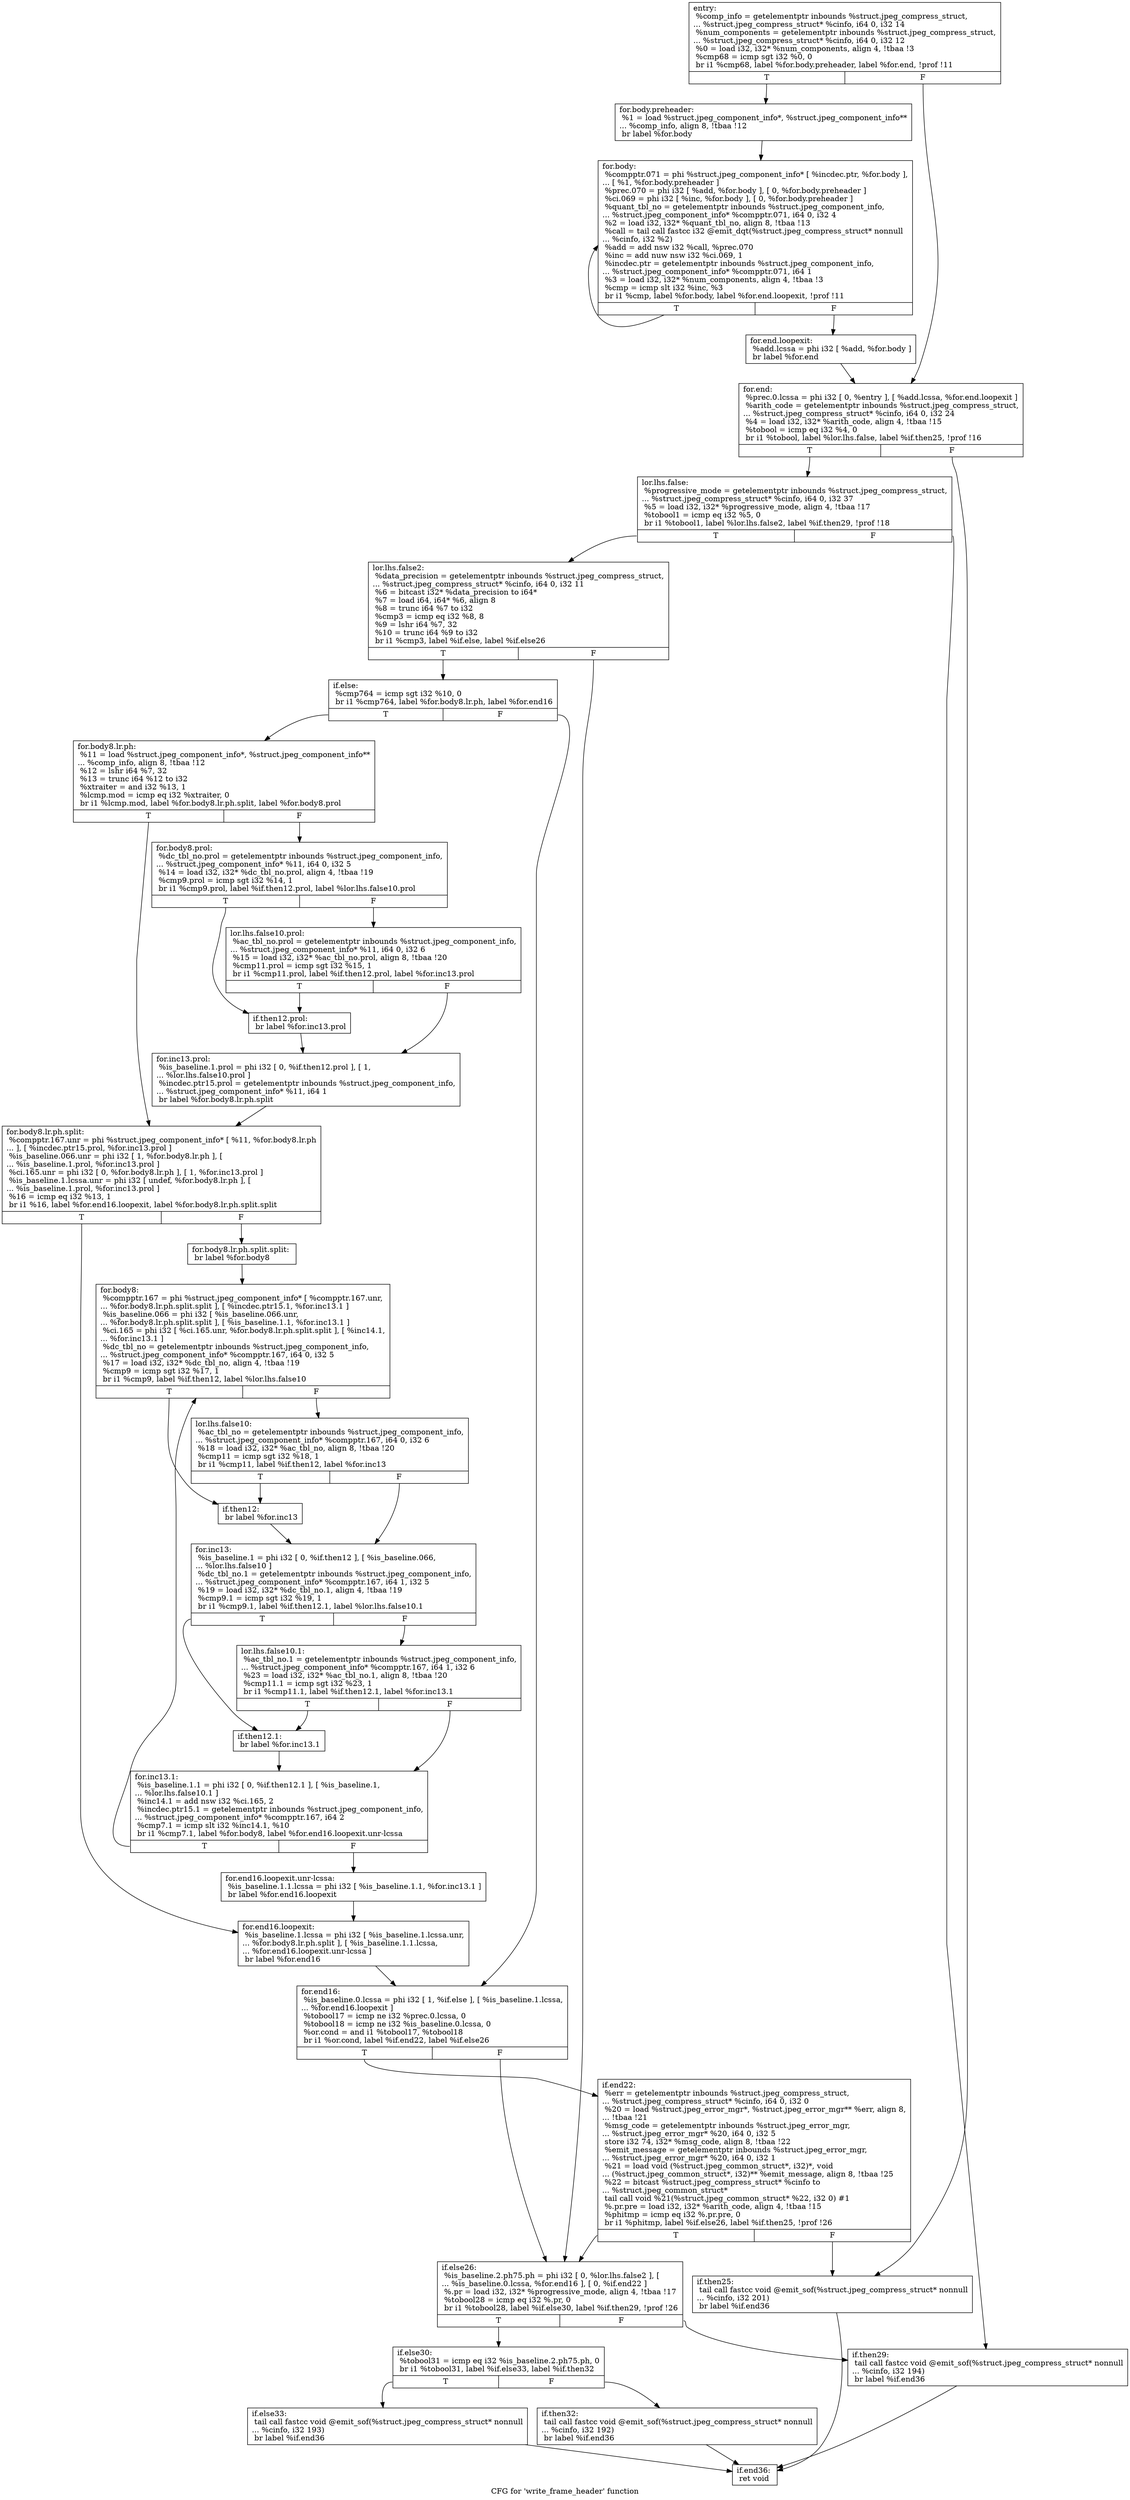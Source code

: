 digraph "CFG for 'write_frame_header' function" {
	label="CFG for 'write_frame_header' function";

	Node0x5af2750 [shape=record,label="{entry:\l  %comp_info = getelementptr inbounds %struct.jpeg_compress_struct,\l... %struct.jpeg_compress_struct* %cinfo, i64 0, i32 14\l  %num_components = getelementptr inbounds %struct.jpeg_compress_struct,\l... %struct.jpeg_compress_struct* %cinfo, i64 0, i32 12\l  %0 = load i32, i32* %num_components, align 4, !tbaa !3\l  %cmp68 = icmp sgt i32 %0, 0\l  br i1 %cmp68, label %for.body.preheader, label %for.end, !prof !11\l|{<s0>T|<s1>F}}"];
	Node0x5af2750:s0 -> Node0x5af2b60;
	Node0x5af2750:s1 -> Node0x5af2c00;
	Node0x5af2b60 [shape=record,label="{for.body.preheader:                               \l  %1 = load %struct.jpeg_component_info*, %struct.jpeg_component_info**\l... %comp_info, align 8, !tbaa !12\l  br label %for.body\l}"];
	Node0x5af2b60 -> Node0x5af2fc0;
	Node0x5af2fc0 [shape=record,label="{for.body:                                         \l  %compptr.071 = phi %struct.jpeg_component_info* [ %incdec.ptr, %for.body ],\l... [ %1, %for.body.preheader ]\l  %prec.070 = phi i32 [ %add, %for.body ], [ 0, %for.body.preheader ]\l  %ci.069 = phi i32 [ %inc, %for.body ], [ 0, %for.body.preheader ]\l  %quant_tbl_no = getelementptr inbounds %struct.jpeg_component_info,\l... %struct.jpeg_component_info* %compptr.071, i64 0, i32 4\l  %2 = load i32, i32* %quant_tbl_no, align 8, !tbaa !13\l  %call = tail call fastcc i32 @emit_dqt(%struct.jpeg_compress_struct* nonnull\l... %cinfo, i32 %2)\l  %add = add nsw i32 %call, %prec.070\l  %inc = add nuw nsw i32 %ci.069, 1\l  %incdec.ptr = getelementptr inbounds %struct.jpeg_component_info,\l... %struct.jpeg_component_info* %compptr.071, i64 1\l  %3 = load i32, i32* %num_components, align 4, !tbaa !3\l  %cmp = icmp slt i32 %inc, %3\l  br i1 %cmp, label %for.body, label %for.end.loopexit, !prof !11\l|{<s0>T|<s1>F}}"];
	Node0x5af2fc0:s0 -> Node0x5af2fc0;
	Node0x5af2fc0:s1 -> Node0x5af26d0;
	Node0x5af26d0 [shape=record,label="{for.end.loopexit:                                 \l  %add.lcssa = phi i32 [ %add, %for.body ]\l  br label %for.end\l}"];
	Node0x5af26d0 -> Node0x5af2c00;
	Node0x5af2c00 [shape=record,label="{for.end:                                          \l  %prec.0.lcssa = phi i32 [ 0, %entry ], [ %add.lcssa, %for.end.loopexit ]\l  %arith_code = getelementptr inbounds %struct.jpeg_compress_struct,\l... %struct.jpeg_compress_struct* %cinfo, i64 0, i32 24\l  %4 = load i32, i32* %arith_code, align 4, !tbaa !15\l  %tobool = icmp eq i32 %4, 0\l  br i1 %tobool, label %lor.lhs.false, label %if.then25, !prof !16\l|{<s0>T|<s1>F}}"];
	Node0x5af2c00:s0 -> Node0x5af6a10;
	Node0x5af2c00:s1 -> Node0x5af6ac0;
	Node0x5af6a10 [shape=record,label="{lor.lhs.false:                                    \l  %progressive_mode = getelementptr inbounds %struct.jpeg_compress_struct,\l... %struct.jpeg_compress_struct* %cinfo, i64 0, i32 37\l  %5 = load i32, i32* %progressive_mode, align 4, !tbaa !17\l  %tobool1 = icmp eq i32 %5, 0\l  br i1 %tobool1, label %lor.lhs.false2, label %if.then29, !prof !18\l|{<s0>T|<s1>F}}"];
	Node0x5af6a10:s0 -> Node0x5af7720;
	Node0x5af6a10:s1 -> Node0x5af77d0;
	Node0x5af7720 [shape=record,label="{lor.lhs.false2:                                   \l  %data_precision = getelementptr inbounds %struct.jpeg_compress_struct,\l... %struct.jpeg_compress_struct* %cinfo, i64 0, i32 11\l  %6 = bitcast i32* %data_precision to i64*\l  %7 = load i64, i64* %6, align 8\l  %8 = trunc i64 %7 to i32\l  %cmp3 = icmp eq i32 %8, 8\l  %9 = lshr i64 %7, 32\l  %10 = trunc i64 %9 to i32\l  br i1 %cmp3, label %if.else, label %if.else26\l|{<s0>T|<s1>F}}"];
	Node0x5af7720:s0 -> Node0x5a9e770;
	Node0x5af7720:s1 -> Node0x5a9e840;
	Node0x5a9e770 [shape=record,label="{if.else:                                          \l  %cmp764 = icmp sgt i32 %10, 0\l  br i1 %cmp764, label %for.body8.lr.ph, label %for.end16\l|{<s0>T|<s1>F}}"];
	Node0x5a9e770:s0 -> Node0x5a9ea50;
	Node0x5a9e770:s1 -> Node0x5a9ead0;
	Node0x5a9ea50 [shape=record,label="{for.body8.lr.ph:                                  \l  %11 = load %struct.jpeg_component_info*, %struct.jpeg_component_info**\l... %comp_info, align 8, !tbaa !12\l  %12 = lshr i64 %7, 32\l  %13 = trunc i64 %12 to i32\l  %xtraiter = and i32 %13, 1\l  %lcmp.mod = icmp eq i32 %xtraiter, 0\l  br i1 %lcmp.mod, label %for.body8.lr.ph.split, label %for.body8.prol\l|{<s0>T|<s1>F}}"];
	Node0x5a9ea50:s0 -> Node0x5af9020;
	Node0x5a9ea50:s1 -> Node0x5af9120;
	Node0x5af9120 [shape=record,label="{for.body8.prol:                                   \l  %dc_tbl_no.prol = getelementptr inbounds %struct.jpeg_component_info,\l... %struct.jpeg_component_info* %11, i64 0, i32 5\l  %14 = load i32, i32* %dc_tbl_no.prol, align 4, !tbaa !19\l  %cmp9.prol = icmp sgt i32 %14, 1\l  br i1 %cmp9.prol, label %if.then12.prol, label %lor.lhs.false10.prol\l|{<s0>T|<s1>F}}"];
	Node0x5af9120:s0 -> Node0x5af9510;
	Node0x5af9120:s1 -> Node0x5af9620;
	Node0x5af9620 [shape=record,label="{lor.lhs.false10.prol:                             \l  %ac_tbl_no.prol = getelementptr inbounds %struct.jpeg_component_info,\l... %struct.jpeg_component_info* %11, i64 0, i32 6\l  %15 = load i32, i32* %ac_tbl_no.prol, align 8, !tbaa !20\l  %cmp11.prol = icmp sgt i32 %15, 1\l  br i1 %cmp11.prol, label %if.then12.prol, label %for.inc13.prol\l|{<s0>T|<s1>F}}"];
	Node0x5af9620:s0 -> Node0x5af9510;
	Node0x5af9620:s1 -> Node0x5af9a80;
	Node0x5af9510 [shape=record,label="{if.then12.prol:                                   \l  br label %for.inc13.prol\l}"];
	Node0x5af9510 -> Node0x5af9a80;
	Node0x5af9a80 [shape=record,label="{for.inc13.prol:                                   \l  %is_baseline.1.prol = phi i32 [ 0, %if.then12.prol ], [ 1,\l... %lor.lhs.false10.prol ]\l  %incdec.ptr15.prol = getelementptr inbounds %struct.jpeg_component_info,\l... %struct.jpeg_component_info* %11, i64 1\l  br label %for.body8.lr.ph.split\l}"];
	Node0x5af9a80 -> Node0x5af9020;
	Node0x5af9020 [shape=record,label="{for.body8.lr.ph.split:                            \l  %compptr.167.unr = phi %struct.jpeg_component_info* [ %11, %for.body8.lr.ph\l... ], [ %incdec.ptr15.prol, %for.inc13.prol ]\l  %is_baseline.066.unr = phi i32 [ 1, %for.body8.lr.ph ], [\l... %is_baseline.1.prol, %for.inc13.prol ]\l  %ci.165.unr = phi i32 [ 0, %for.body8.lr.ph ], [ 1, %for.inc13.prol ]\l  %is_baseline.1.lcssa.unr = phi i32 [ undef, %for.body8.lr.ph ], [\l... %is_baseline.1.prol, %for.inc13.prol ]\l  %16 = icmp eq i32 %13, 1\l  br i1 %16, label %for.end16.loopexit, label %for.body8.lr.ph.split.split\l|{<s0>T|<s1>F}}"];
	Node0x5af9020:s0 -> Node0x5af7b10;
	Node0x5af9020:s1 -> Node0x5afaa60;
	Node0x5afaa60 [shape=record,label="{for.body8.lr.ph.split.split:                      \l  br label %for.body8\l}"];
	Node0x5afaa60 -> Node0x5afac10;
	Node0x5afac10 [shape=record,label="{for.body8:                                        \l  %compptr.167 = phi %struct.jpeg_component_info* [ %compptr.167.unr,\l... %for.body8.lr.ph.split.split ], [ %incdec.ptr15.1, %for.inc13.1 ]\l  %is_baseline.066 = phi i32 [ %is_baseline.066.unr,\l... %for.body8.lr.ph.split.split ], [ %is_baseline.1.1, %for.inc13.1 ]\l  %ci.165 = phi i32 [ %ci.165.unr, %for.body8.lr.ph.split.split ], [ %inc14.1,\l... %for.inc13.1 ]\l  %dc_tbl_no = getelementptr inbounds %struct.jpeg_component_info,\l... %struct.jpeg_component_info* %compptr.167, i64 0, i32 5\l  %17 = load i32, i32* %dc_tbl_no, align 4, !tbaa !19\l  %cmp9 = icmp sgt i32 %17, 1\l  br i1 %cmp9, label %if.then12, label %lor.lhs.false10\l|{<s0>T|<s1>F}}"];
	Node0x5afac10:s0 -> Node0x5afb960;
	Node0x5afac10:s1 -> Node0x5afba40;
	Node0x5afba40 [shape=record,label="{lor.lhs.false10:                                  \l  %ac_tbl_no = getelementptr inbounds %struct.jpeg_component_info,\l... %struct.jpeg_component_info* %compptr.167, i64 0, i32 6\l  %18 = load i32, i32* %ac_tbl_no, align 8, !tbaa !20\l  %cmp11 = icmp sgt i32 %18, 1\l  br i1 %cmp11, label %if.then12, label %for.inc13\l|{<s0>T|<s1>F}}"];
	Node0x5afba40:s0 -> Node0x5afb960;
	Node0x5afba40:s1 -> Node0x5afc330;
	Node0x5afb960 [shape=record,label="{if.then12:                                        \l  br label %for.inc13\l}"];
	Node0x5afb960 -> Node0x5afc330;
	Node0x5afc330 [shape=record,label="{for.inc13:                                        \l  %is_baseline.1 = phi i32 [ 0, %if.then12 ], [ %is_baseline.066,\l... %lor.lhs.false10 ]\l  %dc_tbl_no.1 = getelementptr inbounds %struct.jpeg_component_info,\l... %struct.jpeg_component_info* %compptr.167, i64 1, i32 5\l  %19 = load i32, i32* %dc_tbl_no.1, align 4, !tbaa !19\l  %cmp9.1 = icmp sgt i32 %19, 1\l  br i1 %cmp9.1, label %if.then12.1, label %lor.lhs.false10.1\l|{<s0>T|<s1>F}}"];
	Node0x5afc330:s0 -> Node0x5afc6f0;
	Node0x5afc330:s1 -> Node0x5afc800;
	Node0x5afc990 [shape=record,label="{for.end16.loopexit.unr-lcssa:                     \l  %is_baseline.1.1.lcssa = phi i32 [ %is_baseline.1.1, %for.inc13.1 ]\l  br label %for.end16.loopexit\l}"];
	Node0x5afc990 -> Node0x5af7b10;
	Node0x5af7b10 [shape=record,label="{for.end16.loopexit:                               \l  %is_baseline.1.lcssa = phi i32 [ %is_baseline.1.lcssa.unr,\l... %for.body8.lr.ph.split ], [ %is_baseline.1.1.lcssa,\l... %for.end16.loopexit.unr-lcssa ]\l  br label %for.end16\l}"];
	Node0x5af7b10 -> Node0x5a9ead0;
	Node0x5a9ead0 [shape=record,label="{for.end16:                                        \l  %is_baseline.0.lcssa = phi i32 [ 1, %if.else ], [ %is_baseline.1.lcssa,\l... %for.end16.loopexit ]\l  %tobool17 = icmp ne i32 %prec.0.lcssa, 0\l  %tobool18 = icmp ne i32 %is_baseline.0.lcssa, 0\l  %or.cond = and i1 %tobool17, %tobool18\l  br i1 %or.cond, label %if.end22, label %if.else26\l|{<s0>T|<s1>F}}"];
	Node0x5a9ead0:s0 -> Node0x5afce80;
	Node0x5a9ead0:s1 -> Node0x5a9e840;
	Node0x5afce80 [shape=record,label="{if.end22:                                         \l  %err = getelementptr inbounds %struct.jpeg_compress_struct,\l... %struct.jpeg_compress_struct* %cinfo, i64 0, i32 0\l  %20 = load %struct.jpeg_error_mgr*, %struct.jpeg_error_mgr** %err, align 8,\l... !tbaa !21\l  %msg_code = getelementptr inbounds %struct.jpeg_error_mgr,\l... %struct.jpeg_error_mgr* %20, i64 0, i32 5\l  store i32 74, i32* %msg_code, align 8, !tbaa !22\l  %emit_message = getelementptr inbounds %struct.jpeg_error_mgr,\l... %struct.jpeg_error_mgr* %20, i64 0, i32 1\l  %21 = load void (%struct.jpeg_common_struct*, i32)*, void\l... (%struct.jpeg_common_struct*, i32)** %emit_message, align 8, !tbaa !25\l  %22 = bitcast %struct.jpeg_compress_struct* %cinfo to\l... %struct.jpeg_common_struct*\l  tail call void %21(%struct.jpeg_common_struct* %22, i32 0) #1\l  %.pr.pre = load i32, i32* %arith_code, align 4, !tbaa !15\l  %phitmp = icmp eq i32 %.pr.pre, 0\l  br i1 %phitmp, label %if.else26, label %if.then25, !prof !26\l|{<s0>T|<s1>F}}"];
	Node0x5afce80:s0 -> Node0x5a9e840;
	Node0x5afce80:s1 -> Node0x5af6ac0;
	Node0x5af6ac0 [shape=record,label="{if.then25:                                        \l  tail call fastcc void @emit_sof(%struct.jpeg_compress_struct* nonnull\l... %cinfo, i32 201)\l  br label %if.end36\l}"];
	Node0x5af6ac0 -> Node0x5afe160;
	Node0x5a9e840 [shape=record,label="{if.else26:                                        \l  %is_baseline.2.ph75.ph = phi i32 [ 0, %lor.lhs.false2 ], [\l... %is_baseline.0.lcssa, %for.end16 ], [ 0, %if.end22 ]\l  %.pr = load i32, i32* %progressive_mode, align 4, !tbaa !17\l  %tobool28 = icmp eq i32 %.pr, 0\l  br i1 %tobool28, label %if.else30, label %if.then29, !prof !26\l|{<s0>T|<s1>F}}"];
	Node0x5a9e840:s0 -> Node0x5afea90;
	Node0x5a9e840:s1 -> Node0x5af77d0;
	Node0x5af77d0 [shape=record,label="{if.then29:                                        \l  tail call fastcc void @emit_sof(%struct.jpeg_compress_struct* nonnull\l... %cinfo, i32 194)\l  br label %if.end36\l}"];
	Node0x5af77d0 -> Node0x5afe160;
	Node0x5afea90 [shape=record,label="{if.else30:                                        \l  %tobool31 = icmp eq i32 %is_baseline.2.ph75.ph, 0\l  br i1 %tobool31, label %if.else33, label %if.then32\l|{<s0>T|<s1>F}}"];
	Node0x5afea90:s0 -> Node0x5aff400;
	Node0x5afea90:s1 -> Node0x5aff480;
	Node0x5aff480 [shape=record,label="{if.then32:                                        \l  tail call fastcc void @emit_sof(%struct.jpeg_compress_struct* nonnull\l... %cinfo, i32 192)\l  br label %if.end36\l}"];
	Node0x5aff480 -> Node0x5afe160;
	Node0x5aff400 [shape=record,label="{if.else33:                                        \l  tail call fastcc void @emit_sof(%struct.jpeg_compress_struct* nonnull\l... %cinfo, i32 193)\l  br label %if.end36\l}"];
	Node0x5aff400 -> Node0x5afe160;
	Node0x5afe160 [shape=record,label="{if.end36:                                         \l  ret void\l}"];
	Node0x5afc800 [shape=record,label="{lor.lhs.false10.1:                                \l  %ac_tbl_no.1 = getelementptr inbounds %struct.jpeg_component_info,\l... %struct.jpeg_component_info* %compptr.167, i64 1, i32 6\l  %23 = load i32, i32* %ac_tbl_no.1, align 8, !tbaa !20\l  %cmp11.1 = icmp sgt i32 %23, 1\l  br i1 %cmp11.1, label %if.then12.1, label %for.inc13.1\l|{<s0>T|<s1>F}}"];
	Node0x5afc800:s0 -> Node0x5afc6f0;
	Node0x5afc800:s1 -> Node0x5afad00;
	Node0x5afc6f0 [shape=record,label="{if.then12.1:                                      \l  br label %for.inc13.1\l}"];
	Node0x5afc6f0 -> Node0x5afad00;
	Node0x5afad00 [shape=record,label="{for.inc13.1:                                      \l  %is_baseline.1.1 = phi i32 [ 0, %if.then12.1 ], [ %is_baseline.1,\l... %lor.lhs.false10.1 ]\l  %inc14.1 = add nsw i32 %ci.165, 2\l  %incdec.ptr15.1 = getelementptr inbounds %struct.jpeg_component_info,\l... %struct.jpeg_component_info* %compptr.167, i64 2\l  %cmp7.1 = icmp slt i32 %inc14.1, %10\l  br i1 %cmp7.1, label %for.body8, label %for.end16.loopexit.unr-lcssa\l|{<s0>T|<s1>F}}"];
	Node0x5afad00:s0 -> Node0x5afac10;
	Node0x5afad00:s1 -> Node0x5afc990;
}
